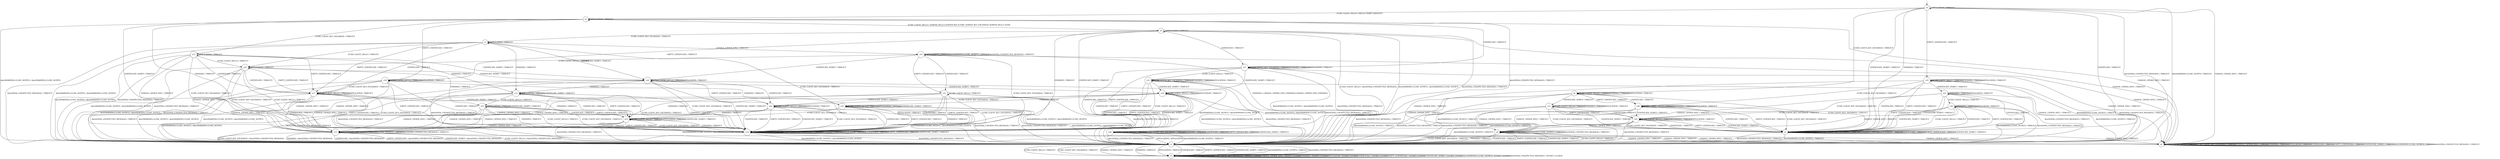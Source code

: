 digraph g {

	s0 [shape="circle" label="s0"];
	s1 [shape="circle" label="s1"];
	s2 [shape="circle" label="s2"];
	s3 [shape="circle" label="s3"];
	s4 [shape="circle" label="s4"];
	s5 [shape="circle" label="s5"];
	s6 [shape="circle" label="s6"];
	s7 [shape="circle" label="s7"];
	s8 [shape="circle" label="s8"];
	s9 [shape="circle" label="s9"];
	s10 [shape="circle" label="s10"];
	s11 [shape="circle" label="s11"];
	s12 [shape="circle" label="s12"];
	s13 [shape="circle" label="s13"];
	s14 [shape="circle" label="s14"];
	s15 [shape="circle" label="s15"];
	s16 [shape="circle" label="s16"];
	s17 [shape="circle" label="s17"];
	s18 [shape="circle" label="s18"];
	s19 [shape="circle" label="s19"];
	s20 [shape="circle" label="s20"];
	s21 [shape="circle" label="s21"];
	s22 [shape="circle" label="s22"];
	s23 [shape="circle" label="s23"];
	s24 [shape="circle" label="s24"];
	s25 [shape="circle" label="s25"];
	s26 [shape="circle" label="s26"];
	s27 [shape="circle" label="s27"];
	s28 [shape="circle" label="s28"];
	s29 [shape="circle" label="s29"];
	s30 [shape="circle" label="s30"];
	s31 [shape="circle" label="s31"];
	s32 [shape="circle" label="s32"];
	s33 [shape="circle" label="s33"];
	s0 -> s2 [label="ECDH_CLIENT_HELLO / HELLO_VERIFY_REQUEST"];
	s0 -> s8 [label="ECDH_CLIENT_KEY_EXCHANGE / TIMEOUT"];
	s0 -> s6 [label="CHANGE_CIPHER_SPEC / TIMEOUT"];
	s0 -> s5 [label="FINISHED / TIMEOUT"];
	s0 -> s0 [label="APPLICATION / TIMEOUT"];
	s0 -> s5 [label="CERTIFICATE / TIMEOUT"];
	s0 -> s10 [label="EMPTY_CERTIFICATE / TIMEOUT"];
	s0 -> s5 [label="CERTIFICATE_VERIFY / TIMEOUT"];
	s0 -> s1 [label="Alert(WARNING,CLOSE_NOTIFY) / TIMEOUT"];
	s0 -> s1 [label="Alert(FATAL,UNEXPECTED_MESSAGE) / TIMEOUT"];
	s1 -> s3 [label="ECDH_CLIENT_HELLO / TIMEOUT"];
	s1 -> s3 [label="ECDH_CLIENT_KEY_EXCHANGE / TIMEOUT"];
	s1 -> s3 [label="CHANGE_CIPHER_SPEC / TIMEOUT"];
	s1 -> s3 [label="FINISHED / TIMEOUT"];
	s1 -> s3 [label="APPLICATION / TIMEOUT"];
	s1 -> s3 [label="CERTIFICATE / TIMEOUT"];
	s1 -> s3 [label="EMPTY_CERTIFICATE / TIMEOUT"];
	s1 -> s3 [label="CERTIFICATE_VERIFY / TIMEOUT"];
	s1 -> s3 [label="Alert(WARNING,CLOSE_NOTIFY) / TIMEOUT"];
	s1 -> s3 [label="Alert(FATAL,UNEXPECTED_MESSAGE) / TIMEOUT"];
	s2 -> s4 [label="ECDH_CLIENT_HELLO / SERVER_HELLO,CERTIFICATE,ECDHE_SERVER_KEY_EXCHANGE,SERVER_HELLO_DONE"];
	s2 -> s13 [label="ECDH_CLIENT_KEY_EXCHANGE / TIMEOUT"];
	s2 -> s6 [label="CHANGE_CIPHER_SPEC / TIMEOUT"];
	s2 -> s14 [label="FINISHED / TIMEOUT"];
	s2 -> s2 [label="APPLICATION / TIMEOUT"];
	s2 -> s27 [label="CERTIFICATE / TIMEOUT"];
	s2 -> s18 [label="EMPTY_CERTIFICATE / TIMEOUT"];
	s2 -> s14 [label="CERTIFICATE_VERIFY / TIMEOUT"];
	s2 -> s1 [label="Alert(WARNING,CLOSE_NOTIFY) / Alert(WARNING,CLOSE_NOTIFY)"];
	s2 -> s1 [label="Alert(FATAL,UNEXPECTED_MESSAGE) / TIMEOUT"];
	s3 -> s3 [label="ECDH_CLIENT_HELLO / SOCKET_CLOSED"];
	s3 -> s3 [label="ECDH_CLIENT_KEY_EXCHANGE / SOCKET_CLOSED"];
	s3 -> s3 [label="CHANGE_CIPHER_SPEC / SOCKET_CLOSED"];
	s3 -> s3 [label="FINISHED / SOCKET_CLOSED"];
	s3 -> s3 [label="APPLICATION / SOCKET_CLOSED"];
	s3 -> s3 [label="CERTIFICATE / SOCKET_CLOSED"];
	s3 -> s3 [label="EMPTY_CERTIFICATE / SOCKET_CLOSED"];
	s3 -> s3 [label="CERTIFICATE_VERIFY / SOCKET_CLOSED"];
	s3 -> s3 [label="Alert(WARNING,CLOSE_NOTIFY) / SOCKET_CLOSED"];
	s3 -> s3 [label="Alert(FATAL,UNEXPECTED_MESSAGE) / SOCKET_CLOSED"];
	s4 -> s1 [label="ECDH_CLIENT_HELLO / Alert(FATAL,UNEXPECTED_MESSAGE)"];
	s4 -> s7 [label="ECDH_CLIENT_KEY_EXCHANGE / TIMEOUT"];
	s4 -> s6 [label="CHANGE_CIPHER_SPEC / TIMEOUT"];
	s4 -> s14 [label="FINISHED / TIMEOUT"];
	s4 -> s4 [label="APPLICATION / TIMEOUT"];
	s4 -> s27 [label="CERTIFICATE / TIMEOUT"];
	s4 -> s18 [label="EMPTY_CERTIFICATE / TIMEOUT"];
	s4 -> s14 [label="CERTIFICATE_VERIFY / TIMEOUT"];
	s4 -> s1 [label="Alert(WARNING,CLOSE_NOTIFY) / Alert(WARNING,CLOSE_NOTIFY)"];
	s4 -> s1 [label="Alert(FATAL,UNEXPECTED_MESSAGE) / TIMEOUT"];
	s5 -> s5 [label="ECDH_CLIENT_HELLO / TIMEOUT"];
	s5 -> s5 [label="ECDH_CLIENT_KEY_EXCHANGE / TIMEOUT"];
	s5 -> s6 [label="CHANGE_CIPHER_SPEC / TIMEOUT"];
	s5 -> s5 [label="FINISHED / TIMEOUT"];
	s5 -> s5 [label="APPLICATION / TIMEOUT"];
	s5 -> s5 [label="CERTIFICATE / TIMEOUT"];
	s5 -> s5 [label="EMPTY_CERTIFICATE / TIMEOUT"];
	s5 -> s5 [label="CERTIFICATE_VERIFY / TIMEOUT"];
	s5 -> s1 [label="Alert(WARNING,CLOSE_NOTIFY) / TIMEOUT"];
	s5 -> s1 [label="Alert(FATAL,UNEXPECTED_MESSAGE) / TIMEOUT"];
	s6 -> s6 [label="ECDH_CLIENT_HELLO / TIMEOUT"];
	s6 -> s6 [label="ECDH_CLIENT_KEY_EXCHANGE / TIMEOUT"];
	s6 -> s6 [label="CHANGE_CIPHER_SPEC / TIMEOUT"];
	s6 -> s6 [label="FINISHED / TIMEOUT"];
	s6 -> s6 [label="APPLICATION / TIMEOUT"];
	s6 -> s6 [label="CERTIFICATE / TIMEOUT"];
	s6 -> s6 [label="EMPTY_CERTIFICATE / TIMEOUT"];
	s6 -> s6 [label="CERTIFICATE_VERIFY / TIMEOUT"];
	s6 -> s6 [label="Alert(WARNING,CLOSE_NOTIFY) / TIMEOUT"];
	s6 -> s6 [label="Alert(FATAL,UNEXPECTED_MESSAGE) / TIMEOUT"];
	s7 -> s25 [label="ECDH_CLIENT_HELLO / TIMEOUT"];
	s7 -> s14 [label="ECDH_CLIENT_KEY_EXCHANGE / TIMEOUT"];
	s7 -> s16 [label="CHANGE_CIPHER_SPEC / TIMEOUT"];
	s7 -> s12 [label="FINISHED / TIMEOUT"];
	s7 -> s7 [label="APPLICATION / TIMEOUT"];
	s7 -> s17 [label="CERTIFICATE / TIMEOUT"];
	s7 -> s17 [label="EMPTY_CERTIFICATE / TIMEOUT"];
	s7 -> s24 [label="CERTIFICATE_VERIFY / TIMEOUT"];
	s7 -> s1 [label="Alert(WARNING,CLOSE_NOTIFY) / Alert(WARNING,CLOSE_NOTIFY)"];
	s7 -> s1 [label="Alert(FATAL,UNEXPECTED_MESSAGE) / TIMEOUT"];
	s8 -> s8 [label="ECDH_CLIENT_HELLO / TIMEOUT"];
	s8 -> s5 [label="ECDH_CLIENT_KEY_EXCHANGE / TIMEOUT"];
	s8 -> s9 [label="CHANGE_CIPHER_SPEC / TIMEOUT"];
	s8 -> s8 [label="FINISHED / TIMEOUT"];
	s8 -> s8 [label="APPLICATION / TIMEOUT"];
	s8 -> s28 [label="CERTIFICATE / TIMEOUT"];
	s8 -> s28 [label="EMPTY_CERTIFICATE / TIMEOUT"];
	s8 -> s11 [label="CERTIFICATE_VERIFY / TIMEOUT"];
	s8 -> s1 [label="Alert(WARNING,CLOSE_NOTIFY) / TIMEOUT"];
	s8 -> s1 [label="Alert(FATAL,UNEXPECTED_MESSAGE) / TIMEOUT"];
	s9 -> s1 [label="ECDH_CLIENT_HELLO / TIMEOUT"];
	s9 -> s1 [label="ECDH_CLIENT_KEY_EXCHANGE / TIMEOUT"];
	s9 -> s6 [label="CHANGE_CIPHER_SPEC / TIMEOUT"];
	s9 -> s1 [label="FINISHED / TIMEOUT"];
	s9 -> s9 [label="APPLICATION / TIMEOUT"];
	s9 -> s1 [label="CERTIFICATE / TIMEOUT"];
	s9 -> s1 [label="EMPTY_CERTIFICATE / TIMEOUT"];
	s9 -> s1 [label="CERTIFICATE_VERIFY / TIMEOUT"];
	s9 -> s9 [label="Alert(WARNING,CLOSE_NOTIFY) / TIMEOUT"];
	s9 -> s9 [label="Alert(FATAL,UNEXPECTED_MESSAGE) / TIMEOUT"];
	s10 -> s10 [label="ECDH_CLIENT_HELLO / TIMEOUT"];
	s10 -> s28 [label="ECDH_CLIENT_KEY_EXCHANGE / TIMEOUT"];
	s10 -> s9 [label="CHANGE_CIPHER_SPEC / TIMEOUT"];
	s10 -> s10 [label="FINISHED / TIMEOUT"];
	s10 -> s10 [label="APPLICATION / TIMEOUT"];
	s10 -> s5 [label="CERTIFICATE / TIMEOUT"];
	s10 -> s5 [label="EMPTY_CERTIFICATE / TIMEOUT"];
	s10 -> s22 [label="CERTIFICATE_VERIFY / TIMEOUT"];
	s10 -> s1 [label="Alert(WARNING,CLOSE_NOTIFY) / TIMEOUT"];
	s10 -> s1 [label="Alert(FATAL,UNEXPECTED_MESSAGE) / TIMEOUT"];
	s11 -> s11 [label="ECDH_CLIENT_HELLO / TIMEOUT"];
	s11 -> s5 [label="ECDH_CLIENT_KEY_EXCHANGE / TIMEOUT"];
	s11 -> s9 [label="CHANGE_CIPHER_SPEC / TIMEOUT"];
	s11 -> s11 [label="FINISHED / TIMEOUT"];
	s11 -> s11 [label="APPLICATION / TIMEOUT"];
	s11 -> s29 [label="CERTIFICATE / TIMEOUT"];
	s11 -> s29 [label="EMPTY_CERTIFICATE / TIMEOUT"];
	s11 -> s5 [label="CERTIFICATE_VERIFY / TIMEOUT"];
	s11 -> s1 [label="Alert(WARNING,CLOSE_NOTIFY) / TIMEOUT"];
	s11 -> s1 [label="Alert(FATAL,UNEXPECTED_MESSAGE) / TIMEOUT"];
	s12 -> s33 [label="ECDH_CLIENT_HELLO / TIMEOUT"];
	s12 -> s14 [label="ECDH_CLIENT_KEY_EXCHANGE / TIMEOUT"];
	s12 -> s15 [label="CHANGE_CIPHER_SPEC / TIMEOUT"];
	s12 -> s14 [label="FINISHED / TIMEOUT"];
	s12 -> s12 [label="APPLICATION / TIMEOUT"];
	s12 -> s23 [label="CERTIFICATE / TIMEOUT"];
	s12 -> s23 [label="EMPTY_CERTIFICATE / TIMEOUT"];
	s12 -> s12 [label="CERTIFICATE_VERIFY / TIMEOUT"];
	s12 -> s1 [label="Alert(WARNING,CLOSE_NOTIFY) / Alert(WARNING,CLOSE_NOTIFY)"];
	s12 -> s1 [label="Alert(FATAL,UNEXPECTED_MESSAGE) / TIMEOUT"];
	s13 -> s25 [label="ECDH_CLIENT_HELLO / TIMEOUT"];
	s13 -> s14 [label="ECDH_CLIENT_KEY_EXCHANGE / TIMEOUT"];
	s13 -> s15 [label="CHANGE_CIPHER_SPEC / TIMEOUT"];
	s13 -> s12 [label="FINISHED / TIMEOUT"];
	s13 -> s13 [label="APPLICATION / TIMEOUT"];
	s13 -> s17 [label="CERTIFICATE / TIMEOUT"];
	s13 -> s17 [label="EMPTY_CERTIFICATE / TIMEOUT"];
	s13 -> s24 [label="CERTIFICATE_VERIFY / TIMEOUT"];
	s13 -> s1 [label="Alert(WARNING,CLOSE_NOTIFY) / Alert(WARNING,CLOSE_NOTIFY)"];
	s13 -> s1 [label="Alert(FATAL,UNEXPECTED_MESSAGE) / TIMEOUT"];
	s14 -> s14 [label="ECDH_CLIENT_HELLO / TIMEOUT"];
	s14 -> s14 [label="ECDH_CLIENT_KEY_EXCHANGE / TIMEOUT"];
	s14 -> s6 [label="CHANGE_CIPHER_SPEC / TIMEOUT"];
	s14 -> s14 [label="FINISHED / TIMEOUT"];
	s14 -> s14 [label="APPLICATION / TIMEOUT"];
	s14 -> s14 [label="CERTIFICATE / TIMEOUT"];
	s14 -> s14 [label="EMPTY_CERTIFICATE / TIMEOUT"];
	s14 -> s14 [label="CERTIFICATE_VERIFY / TIMEOUT"];
	s14 -> s1 [label="Alert(WARNING,CLOSE_NOTIFY) / Alert(WARNING,CLOSE_NOTIFY)"];
	s14 -> s1 [label="Alert(FATAL,UNEXPECTED_MESSAGE) / TIMEOUT"];
	s15 -> s1 [label="ECDH_CLIENT_HELLO / Alert(FATAL,UNEXPECTED_MESSAGE)"];
	s15 -> s1 [label="ECDH_CLIENT_KEY_EXCHANGE / Alert(FATAL,UNEXPECTED_MESSAGE)"];
	s15 -> s6 [label="CHANGE_CIPHER_SPEC / TIMEOUT"];
	s15 -> s1 [label="FINISHED / Alert(FATAL,UNEXPECTED_MESSAGE)"];
	s15 -> s15 [label="APPLICATION / TIMEOUT"];
	s15 -> s1 [label="CERTIFICATE / Alert(FATAL,UNEXPECTED_MESSAGE)"];
	s15 -> s1 [label="EMPTY_CERTIFICATE / Alert(FATAL,UNEXPECTED_MESSAGE)"];
	s15 -> s1 [label="CERTIFICATE_VERIFY / Alert(FATAL,UNEXPECTED_MESSAGE)"];
	s15 -> s15 [label="Alert(WARNING,CLOSE_NOTIFY) / TIMEOUT"];
	s15 -> s15 [label="Alert(FATAL,UNEXPECTED_MESSAGE) / TIMEOUT"];
	s16 -> s25 [label="ECDH_CLIENT_HELLO / TIMEOUT"];
	s16 -> s14 [label="ECDH_CLIENT_KEY_EXCHANGE / TIMEOUT"];
	s16 -> s6 [label="CHANGE_CIPHER_SPEC / TIMEOUT"];
	s16 -> s26 [label="FINISHED / CHANGE_CIPHER_SPEC,FINISHED,CHANGE_CIPHER_SPEC,FINISHED"];
	s16 -> s16 [label="APPLICATION / TIMEOUT"];
	s16 -> s31 [label="CERTIFICATE / TIMEOUT"];
	s16 -> s31 [label="EMPTY_CERTIFICATE / TIMEOUT"];
	s16 -> s24 [label="CERTIFICATE_VERIFY / TIMEOUT"];
	s16 -> s16 [label="Alert(WARNING,CLOSE_NOTIFY) / TIMEOUT"];
	s16 -> s16 [label="Alert(FATAL,UNEXPECTED_MESSAGE) / TIMEOUT"];
	s17 -> s17 [label="ECDH_CLIENT_HELLO / TIMEOUT"];
	s17 -> s14 [label="ECDH_CLIENT_KEY_EXCHANGE / TIMEOUT"];
	s17 -> s15 [label="CHANGE_CIPHER_SPEC / TIMEOUT"];
	s17 -> s23 [label="FINISHED / TIMEOUT"];
	s17 -> s17 [label="APPLICATION / TIMEOUT"];
	s17 -> s14 [label="CERTIFICATE / TIMEOUT"];
	s17 -> s14 [label="EMPTY_CERTIFICATE / TIMEOUT"];
	s17 -> s20 [label="CERTIFICATE_VERIFY / TIMEOUT"];
	s17 -> s1 [label="Alert(WARNING,CLOSE_NOTIFY) / Alert(WARNING,CLOSE_NOTIFY)"];
	s17 -> s1 [label="Alert(FATAL,UNEXPECTED_MESSAGE) / TIMEOUT"];
	s18 -> s18 [label="ECDH_CLIENT_HELLO / TIMEOUT"];
	s18 -> s17 [label="ECDH_CLIENT_KEY_EXCHANGE / TIMEOUT"];
	s18 -> s15 [label="CHANGE_CIPHER_SPEC / TIMEOUT"];
	s18 -> s21 [label="FINISHED / TIMEOUT"];
	s18 -> s18 [label="APPLICATION / TIMEOUT"];
	s18 -> s14 [label="CERTIFICATE / TIMEOUT"];
	s18 -> s14 [label="EMPTY_CERTIFICATE / TIMEOUT"];
	s18 -> s19 [label="CERTIFICATE_VERIFY / TIMEOUT"];
	s18 -> s1 [label="Alert(WARNING,CLOSE_NOTIFY) / Alert(WARNING,CLOSE_NOTIFY)"];
	s18 -> s1 [label="Alert(FATAL,UNEXPECTED_MESSAGE) / TIMEOUT"];
	s19 -> s19 [label="ECDH_CLIENT_HELLO / TIMEOUT"];
	s19 -> s20 [label="ECDH_CLIENT_KEY_EXCHANGE / TIMEOUT"];
	s19 -> s15 [label="CHANGE_CIPHER_SPEC / TIMEOUT"];
	s19 -> s21 [label="FINISHED / TIMEOUT"];
	s19 -> s19 [label="APPLICATION / TIMEOUT"];
	s19 -> s14 [label="CERTIFICATE / TIMEOUT"];
	s19 -> s14 [label="EMPTY_CERTIFICATE / TIMEOUT"];
	s19 -> s14 [label="CERTIFICATE_VERIFY / TIMEOUT"];
	s19 -> s1 [label="Alert(WARNING,CLOSE_NOTIFY) / Alert(WARNING,CLOSE_NOTIFY)"];
	s19 -> s1 [label="Alert(FATAL,UNEXPECTED_MESSAGE) / TIMEOUT"];
	s20 -> s20 [label="ECDH_CLIENT_HELLO / TIMEOUT"];
	s20 -> s14 [label="ECDH_CLIENT_KEY_EXCHANGE / TIMEOUT"];
	s20 -> s15 [label="CHANGE_CIPHER_SPEC / TIMEOUT"];
	s20 -> s23 [label="FINISHED / TIMEOUT"];
	s20 -> s20 [label="APPLICATION / TIMEOUT"];
	s20 -> s14 [label="CERTIFICATE / TIMEOUT"];
	s20 -> s14 [label="EMPTY_CERTIFICATE / TIMEOUT"];
	s20 -> s14 [label="CERTIFICATE_VERIFY / TIMEOUT"];
	s20 -> s1 [label="Alert(WARNING,CLOSE_NOTIFY) / Alert(WARNING,CLOSE_NOTIFY)"];
	s20 -> s1 [label="Alert(FATAL,UNEXPECTED_MESSAGE) / TIMEOUT"];
	s21 -> s21 [label="ECDH_CLIENT_HELLO / TIMEOUT"];
	s21 -> s23 [label="ECDH_CLIENT_KEY_EXCHANGE / TIMEOUT"];
	s21 -> s15 [label="CHANGE_CIPHER_SPEC / TIMEOUT"];
	s21 -> s14 [label="FINISHED / TIMEOUT"];
	s21 -> s21 [label="APPLICATION / TIMEOUT"];
	s21 -> s14 [label="CERTIFICATE / TIMEOUT"];
	s21 -> s14 [label="EMPTY_CERTIFICATE / TIMEOUT"];
	s21 -> s21 [label="CERTIFICATE_VERIFY / TIMEOUT"];
	s21 -> s1 [label="Alert(WARNING,CLOSE_NOTIFY) / Alert(WARNING,CLOSE_NOTIFY)"];
	s21 -> s1 [label="Alert(FATAL,UNEXPECTED_MESSAGE) / TIMEOUT"];
	s22 -> s30 [label="ECDH_CLIENT_HELLO / TIMEOUT"];
	s22 -> s29 [label="ECDH_CLIENT_KEY_EXCHANGE / TIMEOUT"];
	s22 -> s9 [label="CHANGE_CIPHER_SPEC / TIMEOUT"];
	s22 -> s22 [label="FINISHED / TIMEOUT"];
	s22 -> s22 [label="APPLICATION / TIMEOUT"];
	s22 -> s5 [label="CERTIFICATE / TIMEOUT"];
	s22 -> s5 [label="EMPTY_CERTIFICATE / TIMEOUT"];
	s22 -> s5 [label="CERTIFICATE_VERIFY / TIMEOUT"];
	s22 -> s1 [label="Alert(WARNING,CLOSE_NOTIFY) / TIMEOUT"];
	s22 -> s1 [label="Alert(FATAL,UNEXPECTED_MESSAGE) / TIMEOUT"];
	s23 -> s23 [label="ECDH_CLIENT_HELLO / TIMEOUT"];
	s23 -> s14 [label="ECDH_CLIENT_KEY_EXCHANGE / TIMEOUT"];
	s23 -> s15 [label="CHANGE_CIPHER_SPEC / TIMEOUT"];
	s23 -> s14 [label="FINISHED / TIMEOUT"];
	s23 -> s23 [label="APPLICATION / TIMEOUT"];
	s23 -> s14 [label="CERTIFICATE / TIMEOUT"];
	s23 -> s14 [label="EMPTY_CERTIFICATE / TIMEOUT"];
	s23 -> s23 [label="CERTIFICATE_VERIFY / TIMEOUT"];
	s23 -> s1 [label="Alert(WARNING,CLOSE_NOTIFY) / Alert(WARNING,CLOSE_NOTIFY)"];
	s23 -> s1 [label="Alert(FATAL,UNEXPECTED_MESSAGE) / TIMEOUT"];
	s24 -> s24 [label="ECDH_CLIENT_HELLO / TIMEOUT"];
	s24 -> s14 [label="ECDH_CLIENT_KEY_EXCHANGE / TIMEOUT"];
	s24 -> s15 [label="CHANGE_CIPHER_SPEC / TIMEOUT"];
	s24 -> s12 [label="FINISHED / TIMEOUT"];
	s24 -> s24 [label="APPLICATION / TIMEOUT"];
	s24 -> s20 [label="CERTIFICATE / TIMEOUT"];
	s24 -> s20 [label="EMPTY_CERTIFICATE / TIMEOUT"];
	s24 -> s14 [label="CERTIFICATE_VERIFY / TIMEOUT"];
	s24 -> s1 [label="Alert(WARNING,CLOSE_NOTIFY) / Alert(WARNING,CLOSE_NOTIFY)"];
	s24 -> s1 [label="Alert(FATAL,UNEXPECTED_MESSAGE) / TIMEOUT"];
	s25 -> s14 [label="ECDH_CLIENT_HELLO / TIMEOUT"];
	s25 -> s14 [label="ECDH_CLIENT_KEY_EXCHANGE / TIMEOUT"];
	s25 -> s15 [label="CHANGE_CIPHER_SPEC / TIMEOUT"];
	s25 -> s33 [label="FINISHED / TIMEOUT"];
	s25 -> s25 [label="APPLICATION / TIMEOUT"];
	s25 -> s17 [label="CERTIFICATE / TIMEOUT"];
	s25 -> s17 [label="EMPTY_CERTIFICATE / TIMEOUT"];
	s25 -> s24 [label="CERTIFICATE_VERIFY / TIMEOUT"];
	s25 -> s1 [label="Alert(WARNING,CLOSE_NOTIFY) / Alert(WARNING,CLOSE_NOTIFY)"];
	s25 -> s1 [label="Alert(FATAL,UNEXPECTED_MESSAGE) / TIMEOUT"];
	s26 -> s26 [label="ECDH_CLIENT_HELLO / TIMEOUT"];
	s26 -> s26 [label="ECDH_CLIENT_KEY_EXCHANGE / TIMEOUT"];
	s26 -> s6 [label="CHANGE_CIPHER_SPEC / TIMEOUT"];
	s26 -> s26 [label="FINISHED / TIMEOUT"];
	s26 -> s1 [label="APPLICATION / APPLICATION"];
	s26 -> s26 [label="CERTIFICATE / TIMEOUT"];
	s26 -> s26 [label="EMPTY_CERTIFICATE / TIMEOUT"];
	s26 -> s26 [label="CERTIFICATE_VERIFY / TIMEOUT"];
	s26 -> s1 [label="Alert(WARNING,CLOSE_NOTIFY) / TIMEOUT"];
	s26 -> s1 [label="Alert(FATAL,UNEXPECTED_MESSAGE) / TIMEOUT"];
	s27 -> s32 [label="ECDH_CLIENT_HELLO / TIMEOUT"];
	s27 -> s27 [label="ECDH_CLIENT_KEY_EXCHANGE / TIMEOUT"];
	s27 -> s6 [label="CHANGE_CIPHER_SPEC / TIMEOUT"];
	s27 -> s27 [label="FINISHED / TIMEOUT"];
	s27 -> s27 [label="APPLICATION / TIMEOUT"];
	s27 -> s14 [label="CERTIFICATE / TIMEOUT"];
	s27 -> s14 [label="EMPTY_CERTIFICATE / TIMEOUT"];
	s27 -> s19 [label="CERTIFICATE_VERIFY / TIMEOUT"];
	s27 -> s1 [label="Alert(WARNING,CLOSE_NOTIFY) / Alert(WARNING,CLOSE_NOTIFY)"];
	s27 -> s1 [label="Alert(FATAL,UNEXPECTED_MESSAGE) / TIMEOUT"];
	s28 -> s28 [label="ECDH_CLIENT_HELLO / TIMEOUT"];
	s28 -> s5 [label="ECDH_CLIENT_KEY_EXCHANGE / TIMEOUT"];
	s28 -> s9 [label="CHANGE_CIPHER_SPEC / TIMEOUT"];
	s28 -> s28 [label="FINISHED / TIMEOUT"];
	s28 -> s28 [label="APPLICATION / TIMEOUT"];
	s28 -> s5 [label="CERTIFICATE / TIMEOUT"];
	s28 -> s5 [label="EMPTY_CERTIFICATE / TIMEOUT"];
	s28 -> s29 [label="CERTIFICATE_VERIFY / TIMEOUT"];
	s28 -> s1 [label="Alert(WARNING,CLOSE_NOTIFY) / TIMEOUT"];
	s28 -> s1 [label="Alert(FATAL,UNEXPECTED_MESSAGE) / TIMEOUT"];
	s29 -> s29 [label="ECDH_CLIENT_HELLO / TIMEOUT"];
	s29 -> s5 [label="ECDH_CLIENT_KEY_EXCHANGE / TIMEOUT"];
	s29 -> s9 [label="CHANGE_CIPHER_SPEC / TIMEOUT"];
	s29 -> s29 [label="FINISHED / TIMEOUT"];
	s29 -> s29 [label="APPLICATION / TIMEOUT"];
	s29 -> s5 [label="CERTIFICATE / TIMEOUT"];
	s29 -> s5 [label="EMPTY_CERTIFICATE / TIMEOUT"];
	s29 -> s5 [label="CERTIFICATE_VERIFY / TIMEOUT"];
	s29 -> s1 [label="Alert(WARNING,CLOSE_NOTIFY) / TIMEOUT"];
	s29 -> s1 [label="Alert(FATAL,UNEXPECTED_MESSAGE) / TIMEOUT"];
	s30 -> s5 [label="ECDH_CLIENT_HELLO / TIMEOUT"];
	s30 -> s29 [label="ECDH_CLIENT_KEY_EXCHANGE / TIMEOUT"];
	s30 -> s9 [label="CHANGE_CIPHER_SPEC / TIMEOUT"];
	s30 -> s30 [label="FINISHED / TIMEOUT"];
	s30 -> s30 [label="APPLICATION / TIMEOUT"];
	s30 -> s5 [label="CERTIFICATE / TIMEOUT"];
	s30 -> s5 [label="EMPTY_CERTIFICATE / TIMEOUT"];
	s30 -> s5 [label="CERTIFICATE_VERIFY / TIMEOUT"];
	s30 -> s1 [label="Alert(WARNING,CLOSE_NOTIFY) / TIMEOUT"];
	s30 -> s1 [label="Alert(FATAL,UNEXPECTED_MESSAGE) / TIMEOUT"];
	s31 -> s31 [label="ECDH_CLIENT_HELLO / TIMEOUT"];
	s31 -> s14 [label="ECDH_CLIENT_KEY_EXCHANGE / TIMEOUT"];
	s31 -> s15 [label="CHANGE_CIPHER_SPEC / TIMEOUT"];
	s31 -> s23 [label="FINISHED / TIMEOUT"];
	s31 -> s14 [label="APPLICATION / TIMEOUT"];
	s31 -> s14 [label="CERTIFICATE / TIMEOUT"];
	s31 -> s14 [label="EMPTY_CERTIFICATE / TIMEOUT"];
	s31 -> s20 [label="CERTIFICATE_VERIFY / TIMEOUT"];
	s31 -> s1 [label="Alert(WARNING,CLOSE_NOTIFY) / Alert(WARNING,CLOSE_NOTIFY)"];
	s31 -> s1 [label="Alert(FATAL,UNEXPECTED_MESSAGE) / TIMEOUT"];
	s32 -> s14 [label="ECDH_CLIENT_HELLO / TIMEOUT"];
	s32 -> s32 [label="ECDH_CLIENT_KEY_EXCHANGE / TIMEOUT"];
	s32 -> s6 [label="CHANGE_CIPHER_SPEC / TIMEOUT"];
	s32 -> s32 [label="FINISHED / TIMEOUT"];
	s32 -> s32 [label="APPLICATION / TIMEOUT"];
	s32 -> s14 [label="CERTIFICATE / TIMEOUT"];
	s32 -> s14 [label="EMPTY_CERTIFICATE / TIMEOUT"];
	s32 -> s19 [label="CERTIFICATE_VERIFY / TIMEOUT"];
	s32 -> s1 [label="Alert(WARNING,CLOSE_NOTIFY) / Alert(WARNING,CLOSE_NOTIFY)"];
	s32 -> s1 [label="Alert(FATAL,UNEXPECTED_MESSAGE) / TIMEOUT"];
	s33 -> s14 [label="ECDH_CLIENT_HELLO / TIMEOUT"];
	s33 -> s14 [label="ECDH_CLIENT_KEY_EXCHANGE / TIMEOUT"];
	s33 -> s15 [label="CHANGE_CIPHER_SPEC / TIMEOUT"];
	s33 -> s14 [label="FINISHED / TIMEOUT"];
	s33 -> s33 [label="APPLICATION / TIMEOUT"];
	s33 -> s23 [label="CERTIFICATE / TIMEOUT"];
	s33 -> s23 [label="EMPTY_CERTIFICATE / TIMEOUT"];
	s33 -> s33 [label="CERTIFICATE_VERIFY / TIMEOUT"];
	s33 -> s1 [label="Alert(WARNING,CLOSE_NOTIFY) / Alert(WARNING,CLOSE_NOTIFY)"];
	s33 -> s1 [label="Alert(FATAL,UNEXPECTED_MESSAGE) / TIMEOUT"];

__start0 [label="" shape="none" width="0" height="0"];
__start0 -> s0;

}
